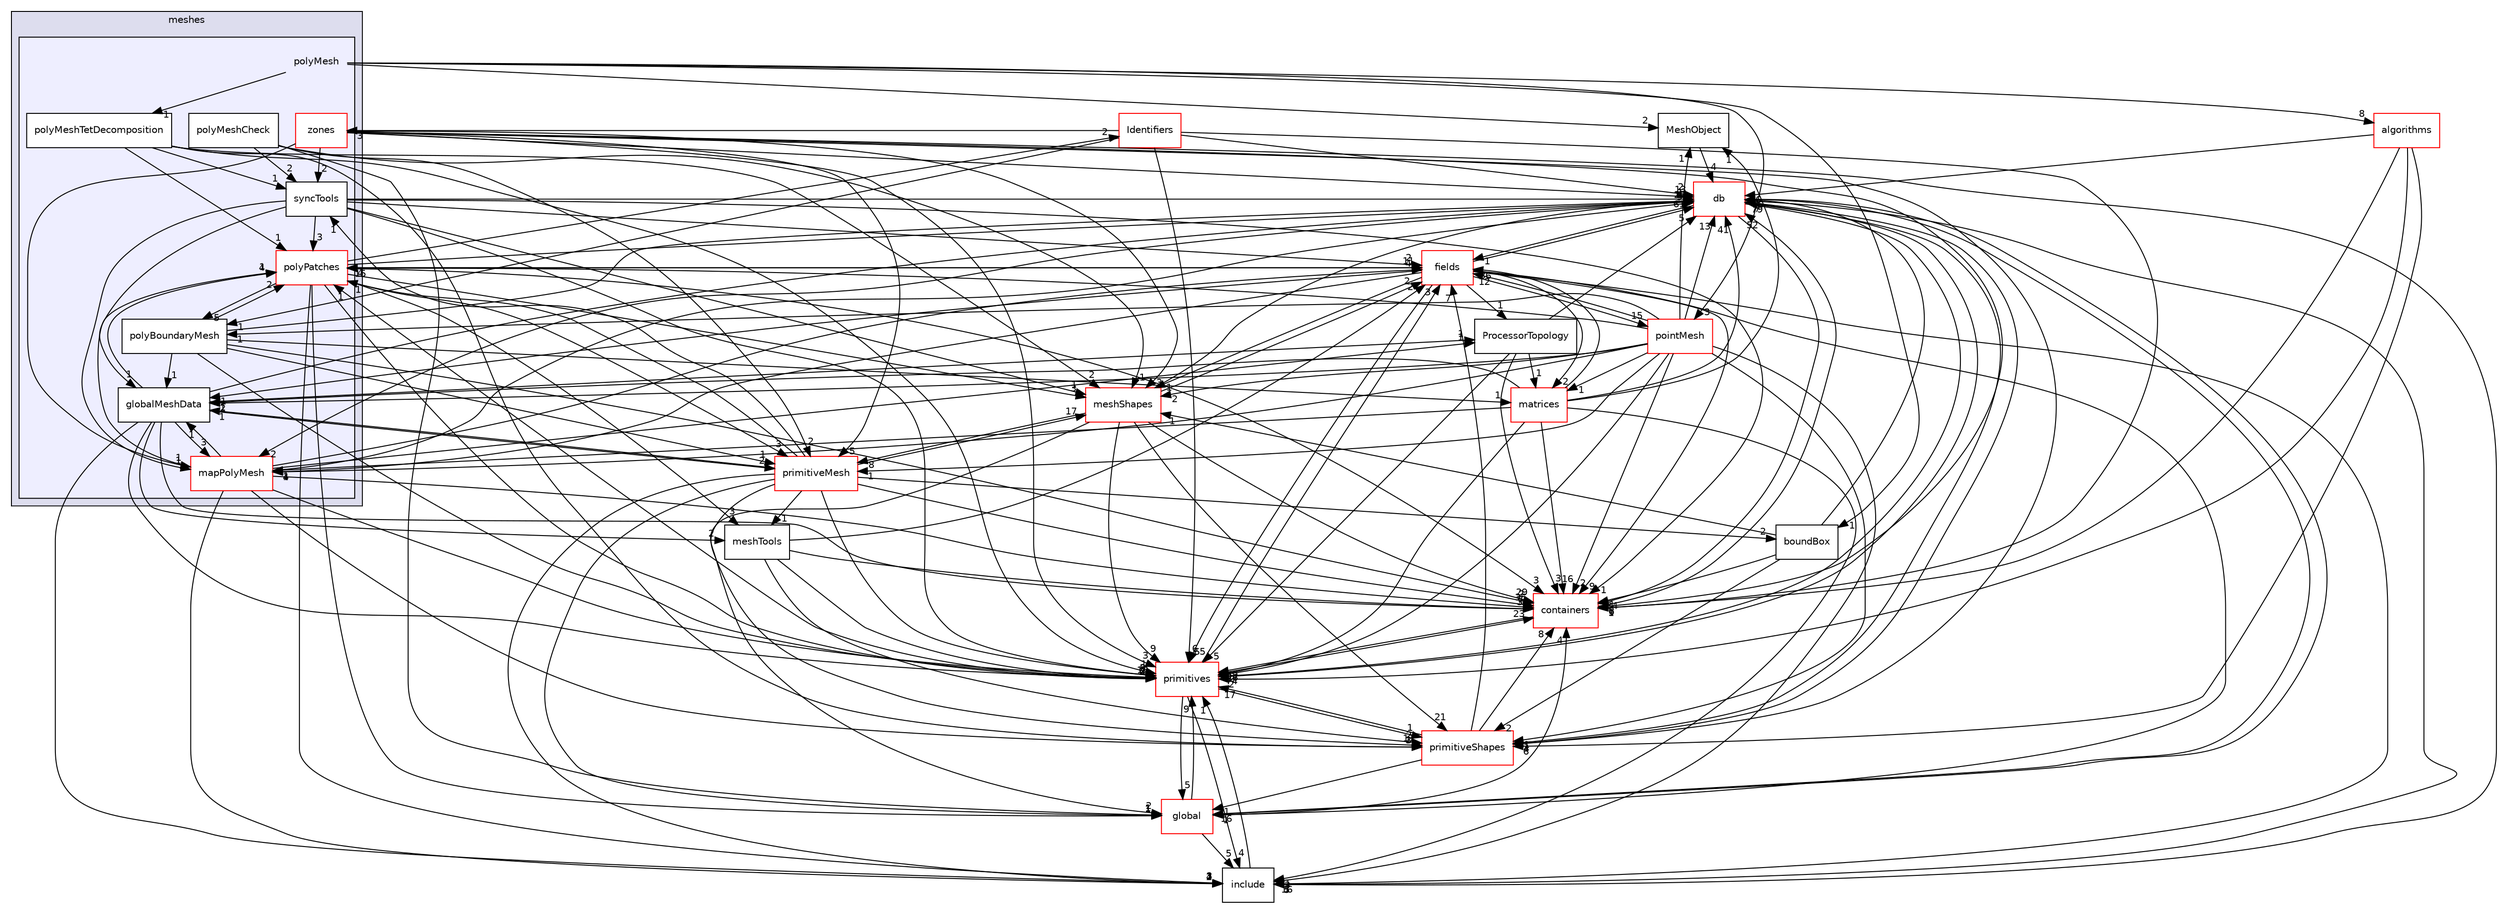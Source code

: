 digraph "src/OpenFOAM/meshes/polyMesh" {
  bgcolor=transparent;
  compound=true
  node [ fontsize="10", fontname="Helvetica"];
  edge [ labelfontsize="10", labelfontname="Helvetica"];
  subgraph clusterdir_aa2423979fb45fc41c393a5db370ab21 {
    graph [ bgcolor="#ddddee", pencolor="black", label="meshes" fontname="Helvetica", fontsize="10", URL="dir_aa2423979fb45fc41c393a5db370ab21.html"]
  subgraph clusterdir_5e5a63cb97aae3d01c8e98f0c14953bc {
    graph [ bgcolor="#eeeeff", pencolor="black", label="" URL="dir_5e5a63cb97aae3d01c8e98f0c14953bc.html"];
    dir_5e5a63cb97aae3d01c8e98f0c14953bc [shape=plaintext label="polyMesh"];
    dir_95ca72a671ba08a3e33cea2e49f9882b [shape=box label="globalMeshData" color="black" fillcolor="white" style="filled" URL="dir_95ca72a671ba08a3e33cea2e49f9882b.html"];
    dir_1adf3b4e71e6bce57c8961c31cd11722 [shape=box label="mapPolyMesh" color="red" fillcolor="white" style="filled" URL="dir_1adf3b4e71e6bce57c8961c31cd11722.html"];
    dir_69df57964460ad28b76ac09933bf52c8 [shape=box label="polyBoundaryMesh" color="black" fillcolor="white" style="filled" URL="dir_69df57964460ad28b76ac09933bf52c8.html"];
    dir_3e84726d0154b50af3a1a7ed05c0a6bf [shape=box label="polyMeshCheck" color="black" fillcolor="white" style="filled" URL="dir_3e84726d0154b50af3a1a7ed05c0a6bf.html"];
    dir_1e4945b354ea97891e73a31b10cf7cca [shape=box label="polyMeshTetDecomposition" color="black" fillcolor="white" style="filled" URL="dir_1e4945b354ea97891e73a31b10cf7cca.html"];
    dir_67ffeba79fe92b46a9460556346ffbde [shape=box label="polyPatches" color="red" fillcolor="white" style="filled" URL="dir_67ffeba79fe92b46a9460556346ffbde.html"];
    dir_846fa5f9578248909e3d5e97be33930d [shape=box label="syncTools" color="black" fillcolor="white" style="filled" URL="dir_846fa5f9578248909e3d5e97be33930d.html"];
    dir_64d5f56b1fc2c581582c069046c0b977 [shape=box label="zones" color="red" fillcolor="white" style="filled" URL="dir_64d5f56b1fc2c581582c069046c0b977.html"];
  }
  }
  dir_962442b8f989d5529fab5e0f0e4ffb74 [shape=box label="fields" color="red" URL="dir_962442b8f989d5529fab5e0f0e4ffb74.html"];
  dir_19d0872053bde092be81d7fe3f56cbf7 [shape=box label="containers" color="red" URL="dir_19d0872053bde092be81d7fe3f56cbf7.html"];
  dir_b07477ab37bc0cd7eb28fb569c691c21 [shape=box label="matrices" color="red" URL="dir_b07477ab37bc0cd7eb28fb569c691c21.html"];
  dir_d498992fb7d3f293d898bf6d3a4df869 [shape=box label="primitiveMesh" color="red" URL="dir_d498992fb7d3f293d898bf6d3a4df869.html"];
  dir_eacc4aff89696b3e3ac7cbcde46e9390 [shape=box label="MeshObject" URL="dir_eacc4aff89696b3e3ac7cbcde46e9390.html"];
  dir_63c634f7a7cfd679ac26c67fb30fc32f [shape=box label="db" color="red" URL="dir_63c634f7a7cfd679ac26c67fb30fc32f.html"];
  dir_a36ac568b20b0ed2190ed53a491bc296 [shape=box label="primitiveShapes" color="red" URL="dir_a36ac568b20b0ed2190ed53a491bc296.html"];
  dir_fa020d1bff9bcecc84fa7b07f71b0284 [shape=box label="meshTools" URL="dir_fa020d1bff9bcecc84fa7b07f71b0284.html"];
  dir_419482a3f24625018b60fd6b1f4b7501 [shape=box label="boundBox" URL="dir_419482a3f24625018b60fd6b1f4b7501.html"];
  dir_8583492183f4d27c76555f8f333dd07b [shape=box label="global" color="red" URL="dir_8583492183f4d27c76555f8f333dd07b.html"];
  dir_3e50f45338116b169052b428016851aa [shape=box label="primitives" color="red" URL="dir_3e50f45338116b169052b428016851aa.html"];
  dir_d4a4bcbf783b68a312735f83d8eebbff [shape=box label="algorithms" color="red" URL="dir_d4a4bcbf783b68a312735f83d8eebbff.html"];
  dir_b8e2732bc99f8fb2a379dad81aa6030e [shape=box label="meshShapes" color="red" URL="dir_b8e2732bc99f8fb2a379dad81aa6030e.html"];
  dir_e954e9f5966bc1c681a414ec8bd0ee15 [shape=box label="include" URL="dir_e954e9f5966bc1c681a414ec8bd0ee15.html"];
  dir_44915d476cda87f9c46b97924fb23879 [shape=box label="pointMesh" color="red" URL="dir_44915d476cda87f9c46b97924fb23879.html"];
  dir_46d38082bd7d8309277c8be4e1f70190 [shape=box label="ProcessorTopology" URL="dir_46d38082bd7d8309277c8be4e1f70190.html"];
  dir_162c770ecfd5d3d84e768ef2f1993e65 [shape=box label="Identifiers" color="red" URL="dir_162c770ecfd5d3d84e768ef2f1993e65.html"];
  dir_1e4945b354ea97891e73a31b10cf7cca->dir_67ffeba79fe92b46a9460556346ffbde [headlabel="1", labeldistance=1.5 headhref="dir_002337_002338.html"];
  dir_1e4945b354ea97891e73a31b10cf7cca->dir_846fa5f9578248909e3d5e97be33930d [headlabel="1", labeldistance=1.5 headhref="dir_002337_002356.html"];
  dir_1e4945b354ea97891e73a31b10cf7cca->dir_a36ac568b20b0ed2190ed53a491bc296 [headlabel="3", labeldistance=1.5 headhref="dir_002337_002369.html"];
  dir_1e4945b354ea97891e73a31b10cf7cca->dir_3e50f45338116b169052b428016851aa [headlabel="1", labeldistance=1.5 headhref="dir_002337_002380.html"];
  dir_1e4945b354ea97891e73a31b10cf7cca->dir_b8e2732bc99f8fb2a379dad81aa6030e [headlabel="2", labeldistance=1.5 headhref="dir_002337_002293.html"];
  dir_962442b8f989d5529fab5e0f0e4ffb74->dir_67ffeba79fe92b46a9460556346ffbde [headlabel="4", labeldistance=1.5 headhref="dir_002075_002338.html"];
  dir_962442b8f989d5529fab5e0f0e4ffb74->dir_19d0872053bde092be81d7fe3f56cbf7 [headlabel="9", labeldistance=1.5 headhref="dir_002075_001955.html"];
  dir_962442b8f989d5529fab5e0f0e4ffb74->dir_b07477ab37bc0cd7eb28fb569c691c21 [headlabel="2", labeldistance=1.5 headhref="dir_002075_002191.html"];
  dir_962442b8f989d5529fab5e0f0e4ffb74->dir_1adf3b4e71e6bce57c8961c31cd11722 [headlabel="1", labeldistance=1.5 headhref="dir_002075_002328.html"];
  dir_962442b8f989d5529fab5e0f0e4ffb74->dir_63c634f7a7cfd679ac26c67fb30fc32f [headlabel="61", labeldistance=1.5 headhref="dir_002075_002006.html"];
  dir_962442b8f989d5529fab5e0f0e4ffb74->dir_95ca72a671ba08a3e33cea2e49f9882b [headlabel="1", labeldistance=1.5 headhref="dir_002075_002327.html"];
  dir_962442b8f989d5529fab5e0f0e4ffb74->dir_8583492183f4d27c76555f8f333dd07b [headlabel="1", labeldistance=1.5 headhref="dir_002075_002151.html"];
  dir_962442b8f989d5529fab5e0f0e4ffb74->dir_3e50f45338116b169052b428016851aa [headlabel="65", labeldistance=1.5 headhref="dir_002075_002380.html"];
  dir_962442b8f989d5529fab5e0f0e4ffb74->dir_b8e2732bc99f8fb2a379dad81aa6030e [headlabel="1", labeldistance=1.5 headhref="dir_002075_002293.html"];
  dir_962442b8f989d5529fab5e0f0e4ffb74->dir_e954e9f5966bc1c681a414ec8bd0ee15 [headlabel="1", labeldistance=1.5 headhref="dir_002075_002173.html"];
  dir_962442b8f989d5529fab5e0f0e4ffb74->dir_44915d476cda87f9c46b97924fb23879 [headlabel="15", labeldistance=1.5 headhref="dir_002075_002304.html"];
  dir_962442b8f989d5529fab5e0f0e4ffb74->dir_46d38082bd7d8309277c8be4e1f70190 [headlabel="1", labeldistance=1.5 headhref="dir_002075_002378.html"];
  dir_67ffeba79fe92b46a9460556346ffbde->dir_962442b8f989d5529fab5e0f0e4ffb74 [headlabel="11", labeldistance=1.5 headhref="dir_002338_002075.html"];
  dir_67ffeba79fe92b46a9460556346ffbde->dir_19d0872053bde092be81d7fe3f56cbf7 [headlabel="3", labeldistance=1.5 headhref="dir_002338_001955.html"];
  dir_67ffeba79fe92b46a9460556346ffbde->dir_69df57964460ad28b76ac09933bf52c8 [headlabel="5", labeldistance=1.5 headhref="dir_002338_002335.html"];
  dir_67ffeba79fe92b46a9460556346ffbde->dir_d498992fb7d3f293d898bf6d3a4df869 [headlabel="3", labeldistance=1.5 headhref="dir_002338_002364.html"];
  dir_67ffeba79fe92b46a9460556346ffbde->dir_63c634f7a7cfd679ac26c67fb30fc32f [headlabel="27", labeldistance=1.5 headhref="dir_002338_002006.html"];
  dir_67ffeba79fe92b46a9460556346ffbde->dir_fa020d1bff9bcecc84fa7b07f71b0284 [headlabel="3", labeldistance=1.5 headhref="dir_002338_002303.html"];
  dir_67ffeba79fe92b46a9460556346ffbde->dir_8583492183f4d27c76555f8f333dd07b [headlabel="1", labeldistance=1.5 headhref="dir_002338_002151.html"];
  dir_67ffeba79fe92b46a9460556346ffbde->dir_3e50f45338116b169052b428016851aa [headlabel="2", labeldistance=1.5 headhref="dir_002338_002380.html"];
  dir_67ffeba79fe92b46a9460556346ffbde->dir_b8e2732bc99f8fb2a379dad81aa6030e [headlabel="3", labeldistance=1.5 headhref="dir_002338_002293.html"];
  dir_67ffeba79fe92b46a9460556346ffbde->dir_e954e9f5966bc1c681a414ec8bd0ee15 [headlabel="3", labeldistance=1.5 headhref="dir_002338_002173.html"];
  dir_67ffeba79fe92b46a9460556346ffbde->dir_162c770ecfd5d3d84e768ef2f1993e65 [headlabel="2", labeldistance=1.5 headhref="dir_002338_002287.html"];
  dir_19d0872053bde092be81d7fe3f56cbf7->dir_63c634f7a7cfd679ac26c67fb30fc32f [headlabel="52", labeldistance=1.5 headhref="dir_001955_002006.html"];
  dir_19d0872053bde092be81d7fe3f56cbf7->dir_3e50f45338116b169052b428016851aa [headlabel="49", labeldistance=1.5 headhref="dir_001955_002380.html"];
  dir_b07477ab37bc0cd7eb28fb569c691c21->dir_962442b8f989d5529fab5e0f0e4ffb74 [headlabel="36", labeldistance=1.5 headhref="dir_002191_002075.html"];
  dir_b07477ab37bc0cd7eb28fb569c691c21->dir_19d0872053bde092be81d7fe3f56cbf7 [headlabel="16", labeldistance=1.5 headhref="dir_002191_001955.html"];
  dir_b07477ab37bc0cd7eb28fb569c691c21->dir_1adf3b4e71e6bce57c8961c31cd11722 [headlabel="1", labeldistance=1.5 headhref="dir_002191_002328.html"];
  dir_b07477ab37bc0cd7eb28fb569c691c21->dir_eacc4aff89696b3e3ac7cbcde46e9390 [headlabel="1", labeldistance=1.5 headhref="dir_002191_002292.html"];
  dir_b07477ab37bc0cd7eb28fb569c691c21->dir_63c634f7a7cfd679ac26c67fb30fc32f [headlabel="41", labeldistance=1.5 headhref="dir_002191_002006.html"];
  dir_b07477ab37bc0cd7eb28fb569c691c21->dir_95ca72a671ba08a3e33cea2e49f9882b [headlabel="1", labeldistance=1.5 headhref="dir_002191_002327.html"];
  dir_b07477ab37bc0cd7eb28fb569c691c21->dir_3e50f45338116b169052b428016851aa [headlabel="26", labeldistance=1.5 headhref="dir_002191_002380.html"];
  dir_b07477ab37bc0cd7eb28fb569c691c21->dir_e954e9f5966bc1c681a414ec8bd0ee15 [headlabel="1", labeldistance=1.5 headhref="dir_002191_002173.html"];
  dir_1adf3b4e71e6bce57c8961c31cd11722->dir_962442b8f989d5529fab5e0f0e4ffb74 [headlabel="4", labeldistance=1.5 headhref="dir_002328_002075.html"];
  dir_1adf3b4e71e6bce57c8961c31cd11722->dir_67ffeba79fe92b46a9460556346ffbde [headlabel="1", labeldistance=1.5 headhref="dir_002328_002338.html"];
  dir_1adf3b4e71e6bce57c8961c31cd11722->dir_19d0872053bde092be81d7fe3f56cbf7 [headlabel="7", labeldistance=1.5 headhref="dir_002328_001955.html"];
  dir_1adf3b4e71e6bce57c8961c31cd11722->dir_63c634f7a7cfd679ac26c67fb30fc32f [headlabel="9", labeldistance=1.5 headhref="dir_002328_002006.html"];
  dir_1adf3b4e71e6bce57c8961c31cd11722->dir_a36ac568b20b0ed2190ed53a491bc296 [headlabel="1", labeldistance=1.5 headhref="dir_002328_002369.html"];
  dir_1adf3b4e71e6bce57c8961c31cd11722->dir_95ca72a671ba08a3e33cea2e49f9882b [headlabel="1", labeldistance=1.5 headhref="dir_002328_002327.html"];
  dir_1adf3b4e71e6bce57c8961c31cd11722->dir_3e50f45338116b169052b428016851aa [headlabel="13", labeldistance=1.5 headhref="dir_002328_002380.html"];
  dir_1adf3b4e71e6bce57c8961c31cd11722->dir_e954e9f5966bc1c681a414ec8bd0ee15 [headlabel="2", labeldistance=1.5 headhref="dir_002328_002173.html"];
  dir_1adf3b4e71e6bce57c8961c31cd11722->dir_46d38082bd7d8309277c8be4e1f70190 [headlabel="1", labeldistance=1.5 headhref="dir_002328_002378.html"];
  dir_69df57964460ad28b76ac09933bf52c8->dir_67ffeba79fe92b46a9460556346ffbde [headlabel="2", labeldistance=1.5 headhref="dir_002335_002338.html"];
  dir_69df57964460ad28b76ac09933bf52c8->dir_19d0872053bde092be81d7fe3f56cbf7 [headlabel="2", labeldistance=1.5 headhref="dir_002335_001955.html"];
  dir_69df57964460ad28b76ac09933bf52c8->dir_b07477ab37bc0cd7eb28fb569c691c21 [headlabel="1", labeldistance=1.5 headhref="dir_002335_002191.html"];
  dir_69df57964460ad28b76ac09933bf52c8->dir_d498992fb7d3f293d898bf6d3a4df869 [headlabel="1", labeldistance=1.5 headhref="dir_002335_002364.html"];
  dir_69df57964460ad28b76ac09933bf52c8->dir_63c634f7a7cfd679ac26c67fb30fc32f [headlabel="4", labeldistance=1.5 headhref="dir_002335_002006.html"];
  dir_69df57964460ad28b76ac09933bf52c8->dir_95ca72a671ba08a3e33cea2e49f9882b [headlabel="1", labeldistance=1.5 headhref="dir_002335_002327.html"];
  dir_69df57964460ad28b76ac09933bf52c8->dir_3e50f45338116b169052b428016851aa [headlabel="2", labeldistance=1.5 headhref="dir_002335_002380.html"];
  dir_64d5f56b1fc2c581582c069046c0b977->dir_19d0872053bde092be81d7fe3f56cbf7 [headlabel="8", labeldistance=1.5 headhref="dir_002357_001955.html"];
  dir_64d5f56b1fc2c581582c069046c0b977->dir_1adf3b4e71e6bce57c8961c31cd11722 [headlabel="1", labeldistance=1.5 headhref="dir_002357_002328.html"];
  dir_64d5f56b1fc2c581582c069046c0b977->dir_d498992fb7d3f293d898bf6d3a4df869 [headlabel="5", labeldistance=1.5 headhref="dir_002357_002364.html"];
  dir_64d5f56b1fc2c581582c069046c0b977->dir_846fa5f9578248909e3d5e97be33930d [headlabel="2", labeldistance=1.5 headhref="dir_002357_002356.html"];
  dir_64d5f56b1fc2c581582c069046c0b977->dir_63c634f7a7cfd679ac26c67fb30fc32f [headlabel="13", labeldistance=1.5 headhref="dir_002357_002006.html"];
  dir_64d5f56b1fc2c581582c069046c0b977->dir_a36ac568b20b0ed2190ed53a491bc296 [headlabel="4", labeldistance=1.5 headhref="dir_002357_002369.html"];
  dir_64d5f56b1fc2c581582c069046c0b977->dir_3e50f45338116b169052b428016851aa [headlabel="3", labeldistance=1.5 headhref="dir_002357_002380.html"];
  dir_64d5f56b1fc2c581582c069046c0b977->dir_b8e2732bc99f8fb2a379dad81aa6030e [headlabel="3", labeldistance=1.5 headhref="dir_002357_002293.html"];
  dir_64d5f56b1fc2c581582c069046c0b977->dir_e954e9f5966bc1c681a414ec8bd0ee15 [headlabel="5", labeldistance=1.5 headhref="dir_002357_002173.html"];
  dir_d498992fb7d3f293d898bf6d3a4df869->dir_67ffeba79fe92b46a9460556346ffbde [headlabel="1", labeldistance=1.5 headhref="dir_002364_002338.html"];
  dir_d498992fb7d3f293d898bf6d3a4df869->dir_19d0872053bde092be81d7fe3f56cbf7 [headlabel="35", labeldistance=1.5 headhref="dir_002364_001955.html"];
  dir_d498992fb7d3f293d898bf6d3a4df869->dir_846fa5f9578248909e3d5e97be33930d [headlabel="1", labeldistance=1.5 headhref="dir_002364_002356.html"];
  dir_d498992fb7d3f293d898bf6d3a4df869->dir_a36ac568b20b0ed2190ed53a491bc296 [headlabel="11", labeldistance=1.5 headhref="dir_002364_002369.html"];
  dir_d498992fb7d3f293d898bf6d3a4df869->dir_fa020d1bff9bcecc84fa7b07f71b0284 [headlabel="1", labeldistance=1.5 headhref="dir_002364_002303.html"];
  dir_d498992fb7d3f293d898bf6d3a4df869->dir_95ca72a671ba08a3e33cea2e49f9882b [headlabel="1", labeldistance=1.5 headhref="dir_002364_002327.html"];
  dir_d498992fb7d3f293d898bf6d3a4df869->dir_419482a3f24625018b60fd6b1f4b7501 [headlabel="2", labeldistance=1.5 headhref="dir_002364_002284.html"];
  dir_d498992fb7d3f293d898bf6d3a4df869->dir_8583492183f4d27c76555f8f333dd07b [headlabel="1", labeldistance=1.5 headhref="dir_002364_002151.html"];
  dir_d498992fb7d3f293d898bf6d3a4df869->dir_3e50f45338116b169052b428016851aa [headlabel="9", labeldistance=1.5 headhref="dir_002364_002380.html"];
  dir_d498992fb7d3f293d898bf6d3a4df869->dir_b8e2732bc99f8fb2a379dad81aa6030e [headlabel="17", labeldistance=1.5 headhref="dir_002364_002293.html"];
  dir_d498992fb7d3f293d898bf6d3a4df869->dir_e954e9f5966bc1c681a414ec8bd0ee15 [headlabel="4", labeldistance=1.5 headhref="dir_002364_002173.html"];
  dir_eacc4aff89696b3e3ac7cbcde46e9390->dir_63c634f7a7cfd679ac26c67fb30fc32f [headlabel="4", labeldistance=1.5 headhref="dir_002292_002006.html"];
  dir_846fa5f9578248909e3d5e97be33930d->dir_962442b8f989d5529fab5e0f0e4ffb74 [headlabel="2", labeldistance=1.5 headhref="dir_002356_002075.html"];
  dir_846fa5f9578248909e3d5e97be33930d->dir_67ffeba79fe92b46a9460556346ffbde [headlabel="3", labeldistance=1.5 headhref="dir_002356_002338.html"];
  dir_846fa5f9578248909e3d5e97be33930d->dir_19d0872053bde092be81d7fe3f56cbf7 [headlabel="1", labeldistance=1.5 headhref="dir_002356_001955.html"];
  dir_846fa5f9578248909e3d5e97be33930d->dir_1adf3b4e71e6bce57c8961c31cd11722 [headlabel="1", labeldistance=1.5 headhref="dir_002356_002328.html"];
  dir_846fa5f9578248909e3d5e97be33930d->dir_63c634f7a7cfd679ac26c67fb30fc32f [headlabel="1", labeldistance=1.5 headhref="dir_002356_002006.html"];
  dir_846fa5f9578248909e3d5e97be33930d->dir_95ca72a671ba08a3e33cea2e49f9882b [headlabel="1", labeldistance=1.5 headhref="dir_002356_002327.html"];
  dir_846fa5f9578248909e3d5e97be33930d->dir_3e50f45338116b169052b428016851aa [headlabel="2", labeldistance=1.5 headhref="dir_002356_002380.html"];
  dir_846fa5f9578248909e3d5e97be33930d->dir_b8e2732bc99f8fb2a379dad81aa6030e [headlabel="1", labeldistance=1.5 headhref="dir_002356_002293.html"];
  dir_63c634f7a7cfd679ac26c67fb30fc32f->dir_962442b8f989d5529fab5e0f0e4ffb74 [headlabel="1", labeldistance=1.5 headhref="dir_002006_002075.html"];
  dir_63c634f7a7cfd679ac26c67fb30fc32f->dir_19d0872053bde092be81d7fe3f56cbf7 [headlabel="34", labeldistance=1.5 headhref="dir_002006_001955.html"];
  dir_63c634f7a7cfd679ac26c67fb30fc32f->dir_1adf3b4e71e6bce57c8961c31cd11722 [headlabel="2", labeldistance=1.5 headhref="dir_002006_002328.html"];
  dir_63c634f7a7cfd679ac26c67fb30fc32f->dir_a36ac568b20b0ed2190ed53a491bc296 [headlabel="1", labeldistance=1.5 headhref="dir_002006_002369.html"];
  dir_63c634f7a7cfd679ac26c67fb30fc32f->dir_8583492183f4d27c76555f8f333dd07b [headlabel="16", labeldistance=1.5 headhref="dir_002006_002151.html"];
  dir_63c634f7a7cfd679ac26c67fb30fc32f->dir_3e50f45338116b169052b428016851aa [headlabel="74", labeldistance=1.5 headhref="dir_002006_002380.html"];
  dir_63c634f7a7cfd679ac26c67fb30fc32f->dir_e954e9f5966bc1c681a414ec8bd0ee15 [headlabel="16", labeldistance=1.5 headhref="dir_002006_002173.html"];
  dir_a36ac568b20b0ed2190ed53a491bc296->dir_962442b8f989d5529fab5e0f0e4ffb74 [headlabel="7", labeldistance=1.5 headhref="dir_002369_002075.html"];
  dir_a36ac568b20b0ed2190ed53a491bc296->dir_19d0872053bde092be81d7fe3f56cbf7 [headlabel="8", labeldistance=1.5 headhref="dir_002369_001955.html"];
  dir_a36ac568b20b0ed2190ed53a491bc296->dir_63c634f7a7cfd679ac26c67fb30fc32f [headlabel="7", labeldistance=1.5 headhref="dir_002369_002006.html"];
  dir_a36ac568b20b0ed2190ed53a491bc296->dir_8583492183f4d27c76555f8f333dd07b [headlabel="1", labeldistance=1.5 headhref="dir_002369_002151.html"];
  dir_a36ac568b20b0ed2190ed53a491bc296->dir_3e50f45338116b169052b428016851aa [headlabel="17", labeldistance=1.5 headhref="dir_002369_002380.html"];
  dir_fa020d1bff9bcecc84fa7b07f71b0284->dir_962442b8f989d5529fab5e0f0e4ffb74 [headlabel="2", labeldistance=1.5 headhref="dir_002303_002075.html"];
  dir_fa020d1bff9bcecc84fa7b07f71b0284->dir_19d0872053bde092be81d7fe3f56cbf7 [headlabel="3", labeldistance=1.5 headhref="dir_002303_001955.html"];
  dir_fa020d1bff9bcecc84fa7b07f71b0284->dir_a36ac568b20b0ed2190ed53a491bc296 [headlabel="2", labeldistance=1.5 headhref="dir_002303_002369.html"];
  dir_fa020d1bff9bcecc84fa7b07f71b0284->dir_3e50f45338116b169052b428016851aa [headlabel="2", labeldistance=1.5 headhref="dir_002303_002380.html"];
  dir_95ca72a671ba08a3e33cea2e49f9882b->dir_67ffeba79fe92b46a9460556346ffbde [headlabel="4", labeldistance=1.5 headhref="dir_002327_002338.html"];
  dir_95ca72a671ba08a3e33cea2e49f9882b->dir_19d0872053bde092be81d7fe3f56cbf7 [headlabel="3", labeldistance=1.5 headhref="dir_002327_001955.html"];
  dir_95ca72a671ba08a3e33cea2e49f9882b->dir_1adf3b4e71e6bce57c8961c31cd11722 [headlabel="3", labeldistance=1.5 headhref="dir_002327_002328.html"];
  dir_95ca72a671ba08a3e33cea2e49f9882b->dir_d498992fb7d3f293d898bf6d3a4df869 [headlabel="2", labeldistance=1.5 headhref="dir_002327_002364.html"];
  dir_95ca72a671ba08a3e33cea2e49f9882b->dir_63c634f7a7cfd679ac26c67fb30fc32f [headlabel="5", labeldistance=1.5 headhref="dir_002327_002006.html"];
  dir_95ca72a671ba08a3e33cea2e49f9882b->dir_fa020d1bff9bcecc84fa7b07f71b0284 [headlabel="2", labeldistance=1.5 headhref="dir_002327_002303.html"];
  dir_95ca72a671ba08a3e33cea2e49f9882b->dir_3e50f45338116b169052b428016851aa [headlabel="4", labeldistance=1.5 headhref="dir_002327_002380.html"];
  dir_95ca72a671ba08a3e33cea2e49f9882b->dir_e954e9f5966bc1c681a414ec8bd0ee15 [headlabel="1", labeldistance=1.5 headhref="dir_002327_002173.html"];
  dir_95ca72a671ba08a3e33cea2e49f9882b->dir_46d38082bd7d8309277c8be4e1f70190 [headlabel="1", labeldistance=1.5 headhref="dir_002327_002378.html"];
  dir_419482a3f24625018b60fd6b1f4b7501->dir_19d0872053bde092be81d7fe3f56cbf7 [headlabel="1", labeldistance=1.5 headhref="dir_002284_001955.html"];
  dir_419482a3f24625018b60fd6b1f4b7501->dir_63c634f7a7cfd679ac26c67fb30fc32f [headlabel="2", labeldistance=1.5 headhref="dir_002284_002006.html"];
  dir_419482a3f24625018b60fd6b1f4b7501->dir_a36ac568b20b0ed2190ed53a491bc296 [headlabel="2", labeldistance=1.5 headhref="dir_002284_002369.html"];
  dir_419482a3f24625018b60fd6b1f4b7501->dir_b8e2732bc99f8fb2a379dad81aa6030e [headlabel="1", labeldistance=1.5 headhref="dir_002284_002293.html"];
  dir_8583492183f4d27c76555f8f333dd07b->dir_19d0872053bde092be81d7fe3f56cbf7 [headlabel="4", labeldistance=1.5 headhref="dir_002151_001955.html"];
  dir_8583492183f4d27c76555f8f333dd07b->dir_63c634f7a7cfd679ac26c67fb30fc32f [headlabel="15", labeldistance=1.5 headhref="dir_002151_002006.html"];
  dir_8583492183f4d27c76555f8f333dd07b->dir_3e50f45338116b169052b428016851aa [headlabel="9", labeldistance=1.5 headhref="dir_002151_002380.html"];
  dir_8583492183f4d27c76555f8f333dd07b->dir_e954e9f5966bc1c681a414ec8bd0ee15 [headlabel="5", labeldistance=1.5 headhref="dir_002151_002173.html"];
  dir_5e5a63cb97aae3d01c8e98f0c14953bc->dir_1e4945b354ea97891e73a31b10cf7cca [headlabel="1", labeldistance=1.5 headhref="dir_002326_002337.html"];
  dir_5e5a63cb97aae3d01c8e98f0c14953bc->dir_eacc4aff89696b3e3ac7cbcde46e9390 [headlabel="2", labeldistance=1.5 headhref="dir_002326_002292.html"];
  dir_5e5a63cb97aae3d01c8e98f0c14953bc->dir_419482a3f24625018b60fd6b1f4b7501 [headlabel="1", labeldistance=1.5 headhref="dir_002326_002284.html"];
  dir_5e5a63cb97aae3d01c8e98f0c14953bc->dir_d4a4bcbf783b68a312735f83d8eebbff [headlabel="8", labeldistance=1.5 headhref="dir_002326_001951.html"];
  dir_5e5a63cb97aae3d01c8e98f0c14953bc->dir_44915d476cda87f9c46b97924fb23879 [headlabel="3", labeldistance=1.5 headhref="dir_002326_002304.html"];
  dir_3e84726d0154b50af3a1a7ed05c0a6bf->dir_d498992fb7d3f293d898bf6d3a4df869 [headlabel="2", labeldistance=1.5 headhref="dir_002336_002364.html"];
  dir_3e84726d0154b50af3a1a7ed05c0a6bf->dir_846fa5f9578248909e3d5e97be33930d [headlabel="2", labeldistance=1.5 headhref="dir_002336_002356.html"];
  dir_3e84726d0154b50af3a1a7ed05c0a6bf->dir_8583492183f4d27c76555f8f333dd07b [headlabel="1", labeldistance=1.5 headhref="dir_002336_002151.html"];
  dir_3e84726d0154b50af3a1a7ed05c0a6bf->dir_b8e2732bc99f8fb2a379dad81aa6030e [headlabel="1", labeldistance=1.5 headhref="dir_002336_002293.html"];
  dir_3e50f45338116b169052b428016851aa->dir_962442b8f989d5529fab5e0f0e4ffb74 [headlabel="3", labeldistance=1.5 headhref="dir_002380_002075.html"];
  dir_3e50f45338116b169052b428016851aa->dir_67ffeba79fe92b46a9460556346ffbde [headlabel="1", labeldistance=1.5 headhref="dir_002380_002338.html"];
  dir_3e50f45338116b169052b428016851aa->dir_19d0872053bde092be81d7fe3f56cbf7 [headlabel="23", labeldistance=1.5 headhref="dir_002380_001955.html"];
  dir_3e50f45338116b169052b428016851aa->dir_63c634f7a7cfd679ac26c67fb30fc32f [headlabel="79", labeldistance=1.5 headhref="dir_002380_002006.html"];
  dir_3e50f45338116b169052b428016851aa->dir_a36ac568b20b0ed2190ed53a491bc296 [headlabel="1", labeldistance=1.5 headhref="dir_002380_002369.html"];
  dir_3e50f45338116b169052b428016851aa->dir_8583492183f4d27c76555f8f333dd07b [headlabel="5", labeldistance=1.5 headhref="dir_002380_002151.html"];
  dir_3e50f45338116b169052b428016851aa->dir_e954e9f5966bc1c681a414ec8bd0ee15 [headlabel="4", labeldistance=1.5 headhref="dir_002380_002173.html"];
  dir_d4a4bcbf783b68a312735f83d8eebbff->dir_19d0872053bde092be81d7fe3f56cbf7 [headlabel="9", labeldistance=1.5 headhref="dir_001951_001955.html"];
  dir_d4a4bcbf783b68a312735f83d8eebbff->dir_63c634f7a7cfd679ac26c67fb30fc32f [headlabel="6", labeldistance=1.5 headhref="dir_001951_002006.html"];
  dir_d4a4bcbf783b68a312735f83d8eebbff->dir_a36ac568b20b0ed2190ed53a491bc296 [headlabel="6", labeldistance=1.5 headhref="dir_001951_002369.html"];
  dir_d4a4bcbf783b68a312735f83d8eebbff->dir_3e50f45338116b169052b428016851aa [headlabel="2", labeldistance=1.5 headhref="dir_001951_002380.html"];
  dir_b8e2732bc99f8fb2a379dad81aa6030e->dir_962442b8f989d5529fab5e0f0e4ffb74 [headlabel="2", labeldistance=1.5 headhref="dir_002293_002075.html"];
  dir_b8e2732bc99f8fb2a379dad81aa6030e->dir_19d0872053bde092be81d7fe3f56cbf7 [headlabel="29", labeldistance=1.5 headhref="dir_002293_001955.html"];
  dir_b8e2732bc99f8fb2a379dad81aa6030e->dir_d498992fb7d3f293d898bf6d3a4df869 [headlabel="8", labeldistance=1.5 headhref="dir_002293_002364.html"];
  dir_b8e2732bc99f8fb2a379dad81aa6030e->dir_63c634f7a7cfd679ac26c67fb30fc32f [headlabel="15", labeldistance=1.5 headhref="dir_002293_002006.html"];
  dir_b8e2732bc99f8fb2a379dad81aa6030e->dir_a36ac568b20b0ed2190ed53a491bc296 [headlabel="21", labeldistance=1.5 headhref="dir_002293_002369.html"];
  dir_b8e2732bc99f8fb2a379dad81aa6030e->dir_8583492183f4d27c76555f8f333dd07b [headlabel="2", labeldistance=1.5 headhref="dir_002293_002151.html"];
  dir_b8e2732bc99f8fb2a379dad81aa6030e->dir_3e50f45338116b169052b428016851aa [headlabel="9", labeldistance=1.5 headhref="dir_002293_002380.html"];
  dir_e954e9f5966bc1c681a414ec8bd0ee15->dir_3e50f45338116b169052b428016851aa [headlabel="1", labeldistance=1.5 headhref="dir_002173_002380.html"];
  dir_44915d476cda87f9c46b97924fb23879->dir_962442b8f989d5529fab5e0f0e4ffb74 [headlabel="12", labeldistance=1.5 headhref="dir_002304_002075.html"];
  dir_44915d476cda87f9c46b97924fb23879->dir_67ffeba79fe92b46a9460556346ffbde [headlabel="15", labeldistance=1.5 headhref="dir_002304_002338.html"];
  dir_44915d476cda87f9c46b97924fb23879->dir_19d0872053bde092be81d7fe3f56cbf7 [headlabel="2", labeldistance=1.5 headhref="dir_002304_001955.html"];
  dir_44915d476cda87f9c46b97924fb23879->dir_b07477ab37bc0cd7eb28fb569c691c21 [headlabel="1", labeldistance=1.5 headhref="dir_002304_002191.html"];
  dir_44915d476cda87f9c46b97924fb23879->dir_1adf3b4e71e6bce57c8961c31cd11722 [headlabel="4", labeldistance=1.5 headhref="dir_002304_002328.html"];
  dir_44915d476cda87f9c46b97924fb23879->dir_69df57964460ad28b76ac09933bf52c8 [headlabel="1", labeldistance=1.5 headhref="dir_002304_002335.html"];
  dir_44915d476cda87f9c46b97924fb23879->dir_d498992fb7d3f293d898bf6d3a4df869 [headlabel="1", labeldistance=1.5 headhref="dir_002304_002364.html"];
  dir_44915d476cda87f9c46b97924fb23879->dir_eacc4aff89696b3e3ac7cbcde46e9390 [headlabel="1", labeldistance=1.5 headhref="dir_002304_002292.html"];
  dir_44915d476cda87f9c46b97924fb23879->dir_63c634f7a7cfd679ac26c67fb30fc32f [headlabel="13", labeldistance=1.5 headhref="dir_002304_002006.html"];
  dir_44915d476cda87f9c46b97924fb23879->dir_a36ac568b20b0ed2190ed53a491bc296 [headlabel="1", labeldistance=1.5 headhref="dir_002304_002369.html"];
  dir_44915d476cda87f9c46b97924fb23879->dir_95ca72a671ba08a3e33cea2e49f9882b [headlabel="2", labeldistance=1.5 headhref="dir_002304_002327.html"];
  dir_44915d476cda87f9c46b97924fb23879->dir_3e50f45338116b169052b428016851aa [headlabel="2", labeldistance=1.5 headhref="dir_002304_002380.html"];
  dir_44915d476cda87f9c46b97924fb23879->dir_b8e2732bc99f8fb2a379dad81aa6030e [headlabel="2", labeldistance=1.5 headhref="dir_002304_002293.html"];
  dir_44915d476cda87f9c46b97924fb23879->dir_e954e9f5966bc1c681a414ec8bd0ee15 [headlabel="3", labeldistance=1.5 headhref="dir_002304_002173.html"];
  dir_46d38082bd7d8309277c8be4e1f70190->dir_19d0872053bde092be81d7fe3f56cbf7 [headlabel="3", labeldistance=1.5 headhref="dir_002378_001955.html"];
  dir_46d38082bd7d8309277c8be4e1f70190->dir_b07477ab37bc0cd7eb28fb569c691c21 [headlabel="1", labeldistance=1.5 headhref="dir_002378_002191.html"];
  dir_46d38082bd7d8309277c8be4e1f70190->dir_63c634f7a7cfd679ac26c67fb30fc32f [headlabel="5", labeldistance=1.5 headhref="dir_002378_002006.html"];
  dir_46d38082bd7d8309277c8be4e1f70190->dir_3e50f45338116b169052b428016851aa [headlabel="5", labeldistance=1.5 headhref="dir_002378_002380.html"];
  dir_162c770ecfd5d3d84e768ef2f1993e65->dir_19d0872053bde092be81d7fe3f56cbf7 [headlabel="1", labeldistance=1.5 headhref="dir_002287_001955.html"];
  dir_162c770ecfd5d3d84e768ef2f1993e65->dir_69df57964460ad28b76ac09933bf52c8 [headlabel="1", labeldistance=1.5 headhref="dir_002287_002335.html"];
  dir_162c770ecfd5d3d84e768ef2f1993e65->dir_64d5f56b1fc2c581582c069046c0b977 [headlabel="3", labeldistance=1.5 headhref="dir_002287_002357.html"];
  dir_162c770ecfd5d3d84e768ef2f1993e65->dir_63c634f7a7cfd679ac26c67fb30fc32f [headlabel="2", labeldistance=1.5 headhref="dir_002287_002006.html"];
  dir_162c770ecfd5d3d84e768ef2f1993e65->dir_3e50f45338116b169052b428016851aa [headlabel="6", labeldistance=1.5 headhref="dir_002287_002380.html"];
}
